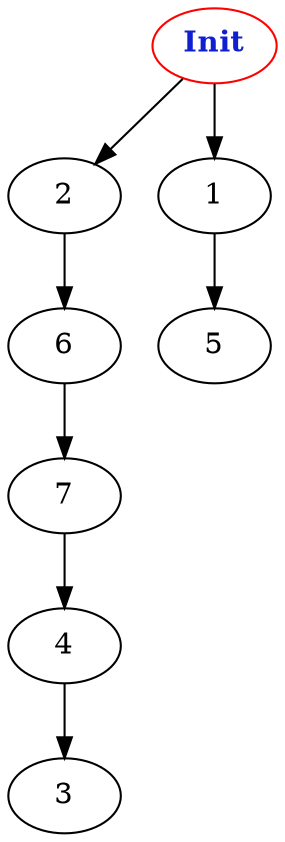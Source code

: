 digraph "Perturbed Net Graph with 8 nodes" {
edge ["class"="link-class"]
"0" ["color"="red","label"=<<b>Init</b>>,"fontcolor"="#1020d0"]
"0" -> "2" ["weight"="3.0"]
"0" -> "1" ["weight"="9.0"]
"2" -> "6" ["weight"="3.0"]
"1" -> "5" ["weight"="1.0"]
"6" -> "7" ["weight"="1.0"]
"7" -> "4" ["weight"="1.0"]
"4" -> "3" ["weight"="4.0"]
}